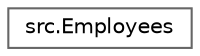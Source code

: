 digraph "Graphical Class Hierarchy"
{
 // LATEX_PDF_SIZE
  bgcolor="transparent";
  edge [fontname=Helvetica,fontsize=10,labelfontname=Helvetica,labelfontsize=10];
  node [fontname=Helvetica,fontsize=10,shape=box,height=0.2,width=0.4];
  rankdir="LR";
  Node0 [id="Node000000",label="src.Employees",height=0.2,width=0.4,color="grey40", fillcolor="white", style="filled",URL="$classsrc_1_1_employees.html",tooltip="Purpose: Created by: hugoc Created on: 11/12/2024 3:42:09 PM."];
}

